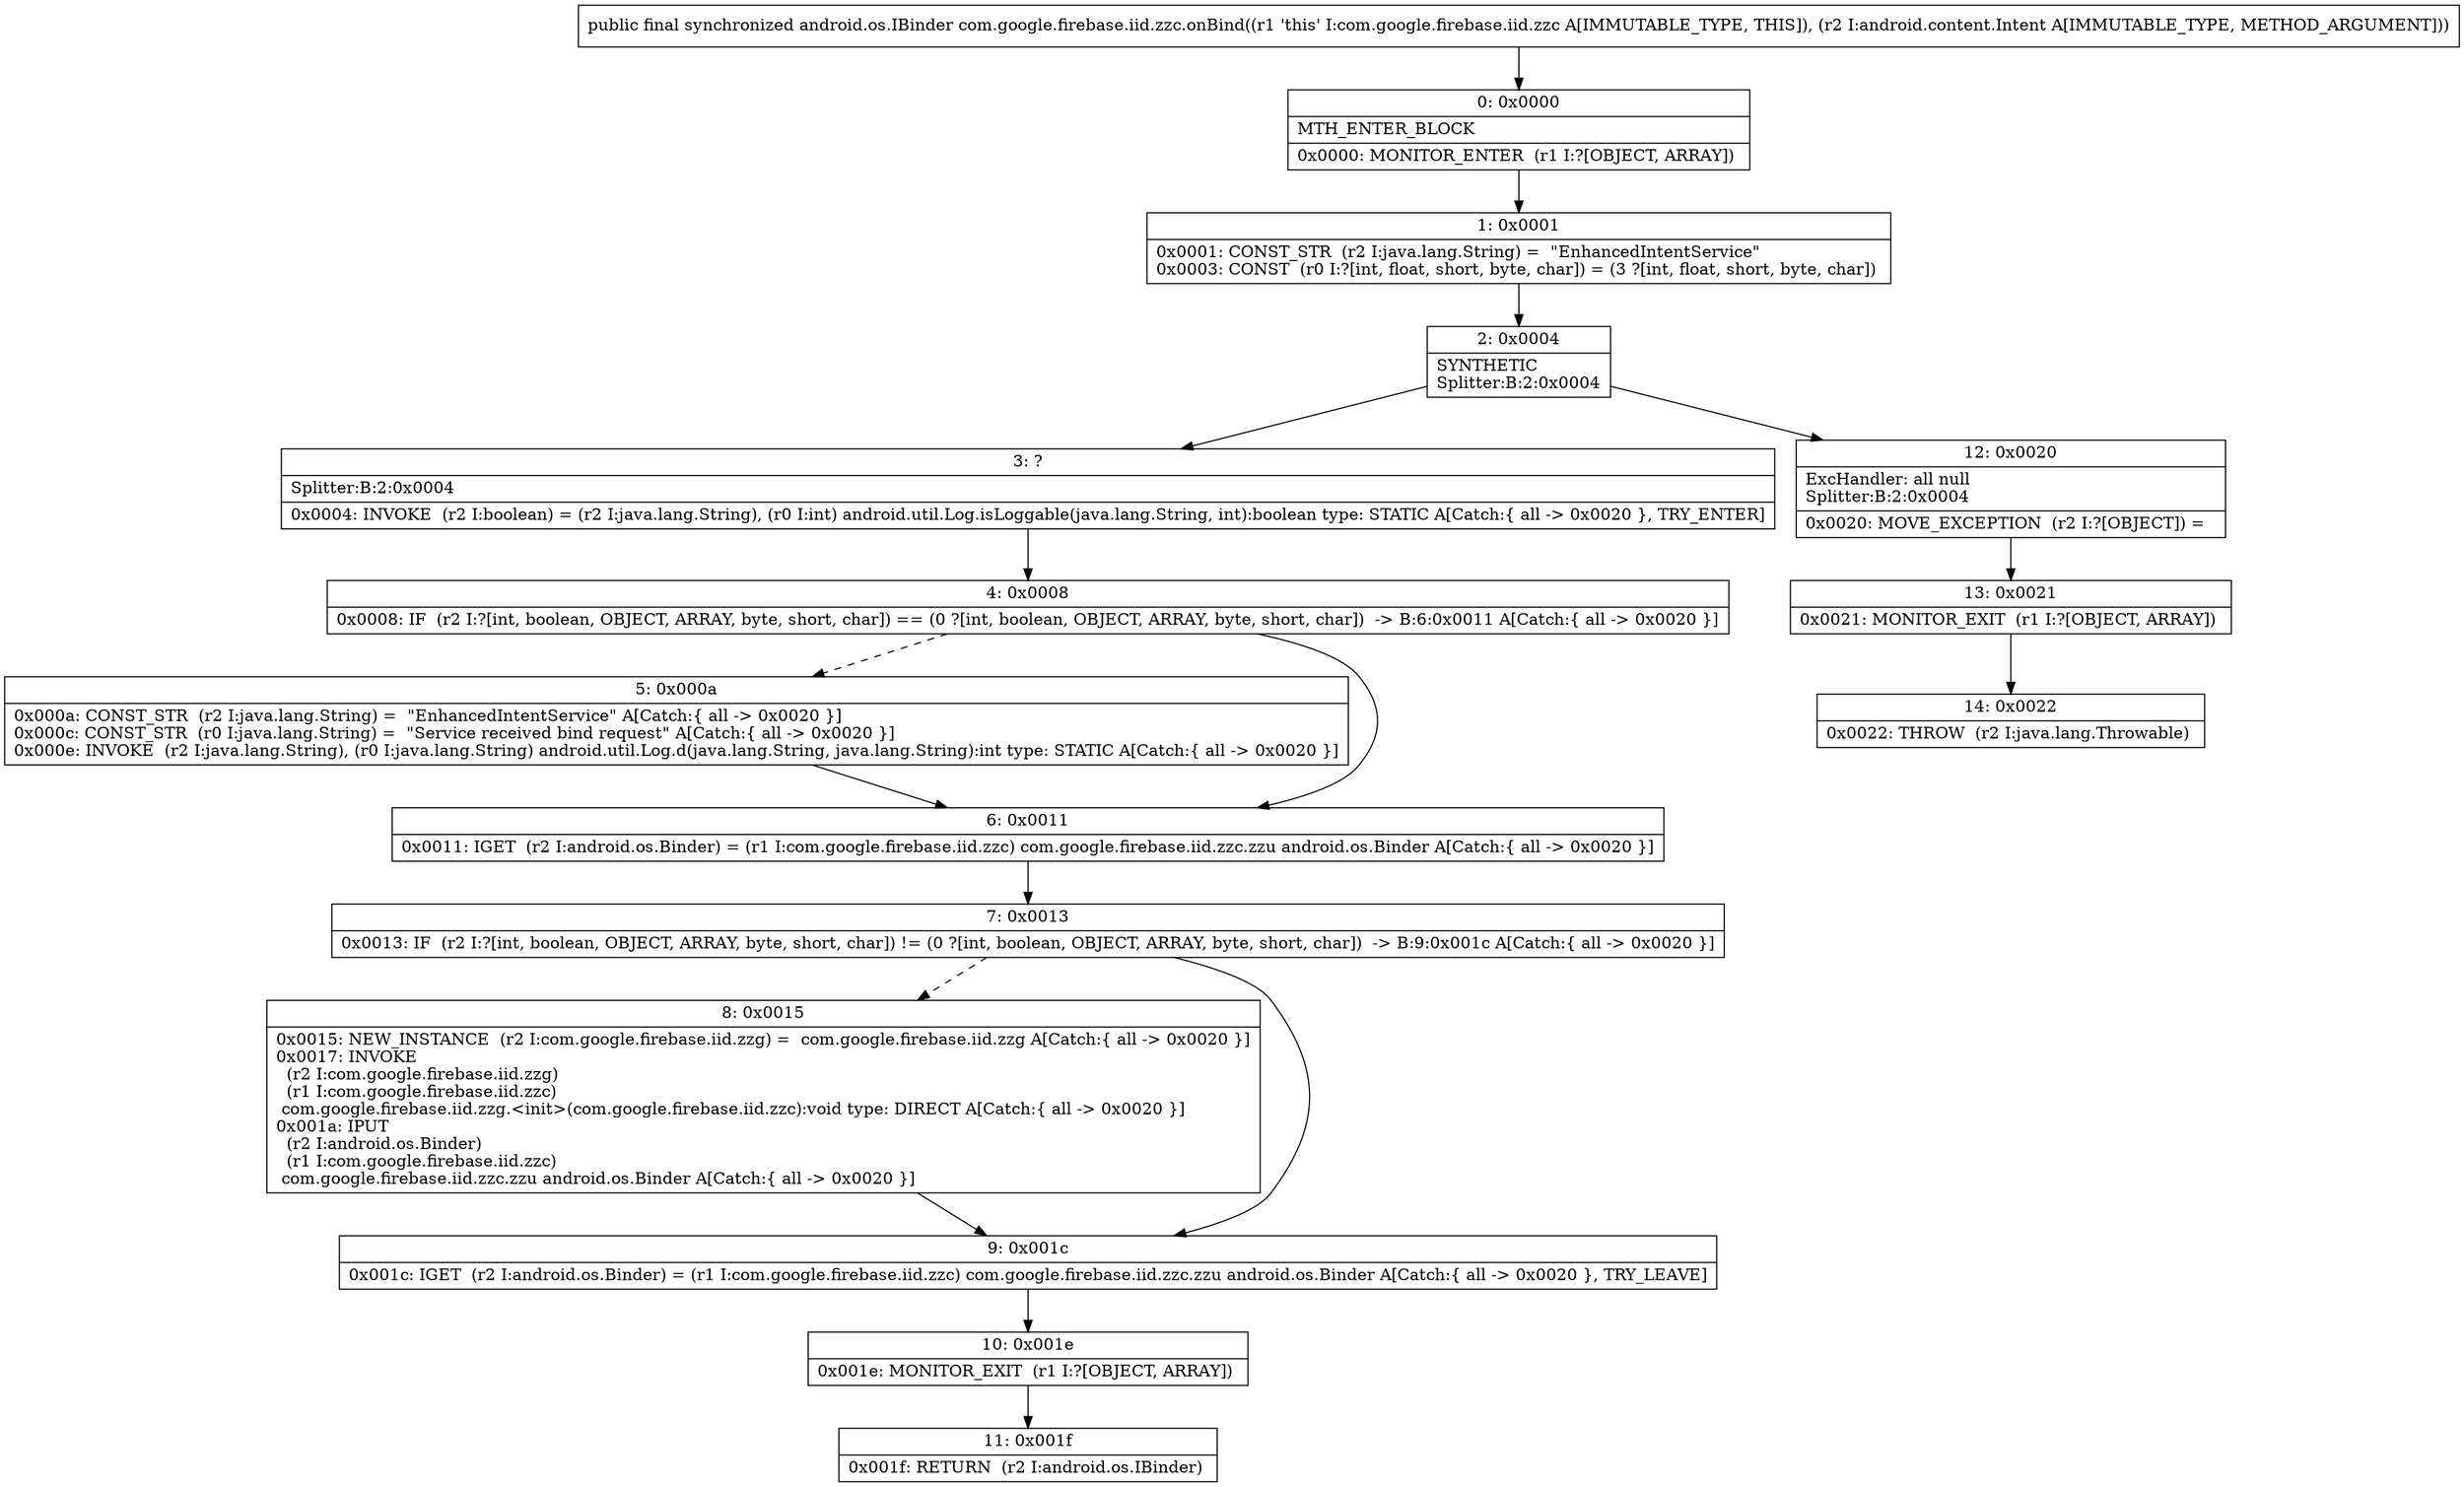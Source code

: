 digraph "CFG forcom.google.firebase.iid.zzc.onBind(Landroid\/content\/Intent;)Landroid\/os\/IBinder;" {
Node_0 [shape=record,label="{0\:\ 0x0000|MTH_ENTER_BLOCK\l|0x0000: MONITOR_ENTER  (r1 I:?[OBJECT, ARRAY]) \l}"];
Node_1 [shape=record,label="{1\:\ 0x0001|0x0001: CONST_STR  (r2 I:java.lang.String) =  \"EnhancedIntentService\" \l0x0003: CONST  (r0 I:?[int, float, short, byte, char]) = (3 ?[int, float, short, byte, char]) \l}"];
Node_2 [shape=record,label="{2\:\ 0x0004|SYNTHETIC\lSplitter:B:2:0x0004\l}"];
Node_3 [shape=record,label="{3\:\ ?|Splitter:B:2:0x0004\l|0x0004: INVOKE  (r2 I:boolean) = (r2 I:java.lang.String), (r0 I:int) android.util.Log.isLoggable(java.lang.String, int):boolean type: STATIC A[Catch:\{ all \-\> 0x0020 \}, TRY_ENTER]\l}"];
Node_4 [shape=record,label="{4\:\ 0x0008|0x0008: IF  (r2 I:?[int, boolean, OBJECT, ARRAY, byte, short, char]) == (0 ?[int, boolean, OBJECT, ARRAY, byte, short, char])  \-\> B:6:0x0011 A[Catch:\{ all \-\> 0x0020 \}]\l}"];
Node_5 [shape=record,label="{5\:\ 0x000a|0x000a: CONST_STR  (r2 I:java.lang.String) =  \"EnhancedIntentService\" A[Catch:\{ all \-\> 0x0020 \}]\l0x000c: CONST_STR  (r0 I:java.lang.String) =  \"Service received bind request\" A[Catch:\{ all \-\> 0x0020 \}]\l0x000e: INVOKE  (r2 I:java.lang.String), (r0 I:java.lang.String) android.util.Log.d(java.lang.String, java.lang.String):int type: STATIC A[Catch:\{ all \-\> 0x0020 \}]\l}"];
Node_6 [shape=record,label="{6\:\ 0x0011|0x0011: IGET  (r2 I:android.os.Binder) = (r1 I:com.google.firebase.iid.zzc) com.google.firebase.iid.zzc.zzu android.os.Binder A[Catch:\{ all \-\> 0x0020 \}]\l}"];
Node_7 [shape=record,label="{7\:\ 0x0013|0x0013: IF  (r2 I:?[int, boolean, OBJECT, ARRAY, byte, short, char]) != (0 ?[int, boolean, OBJECT, ARRAY, byte, short, char])  \-\> B:9:0x001c A[Catch:\{ all \-\> 0x0020 \}]\l}"];
Node_8 [shape=record,label="{8\:\ 0x0015|0x0015: NEW_INSTANCE  (r2 I:com.google.firebase.iid.zzg) =  com.google.firebase.iid.zzg A[Catch:\{ all \-\> 0x0020 \}]\l0x0017: INVOKE  \l  (r2 I:com.google.firebase.iid.zzg)\l  (r1 I:com.google.firebase.iid.zzc)\l com.google.firebase.iid.zzg.\<init\>(com.google.firebase.iid.zzc):void type: DIRECT A[Catch:\{ all \-\> 0x0020 \}]\l0x001a: IPUT  \l  (r2 I:android.os.Binder)\l  (r1 I:com.google.firebase.iid.zzc)\l com.google.firebase.iid.zzc.zzu android.os.Binder A[Catch:\{ all \-\> 0x0020 \}]\l}"];
Node_9 [shape=record,label="{9\:\ 0x001c|0x001c: IGET  (r2 I:android.os.Binder) = (r1 I:com.google.firebase.iid.zzc) com.google.firebase.iid.zzc.zzu android.os.Binder A[Catch:\{ all \-\> 0x0020 \}, TRY_LEAVE]\l}"];
Node_10 [shape=record,label="{10\:\ 0x001e|0x001e: MONITOR_EXIT  (r1 I:?[OBJECT, ARRAY]) \l}"];
Node_11 [shape=record,label="{11\:\ 0x001f|0x001f: RETURN  (r2 I:android.os.IBinder) \l}"];
Node_12 [shape=record,label="{12\:\ 0x0020|ExcHandler: all null\lSplitter:B:2:0x0004\l|0x0020: MOVE_EXCEPTION  (r2 I:?[OBJECT]) =  \l}"];
Node_13 [shape=record,label="{13\:\ 0x0021|0x0021: MONITOR_EXIT  (r1 I:?[OBJECT, ARRAY]) \l}"];
Node_14 [shape=record,label="{14\:\ 0x0022|0x0022: THROW  (r2 I:java.lang.Throwable) \l}"];
MethodNode[shape=record,label="{public final synchronized android.os.IBinder com.google.firebase.iid.zzc.onBind((r1 'this' I:com.google.firebase.iid.zzc A[IMMUTABLE_TYPE, THIS]), (r2 I:android.content.Intent A[IMMUTABLE_TYPE, METHOD_ARGUMENT])) }"];
MethodNode -> Node_0;
Node_0 -> Node_1;
Node_1 -> Node_2;
Node_2 -> Node_3;
Node_2 -> Node_12;
Node_3 -> Node_4;
Node_4 -> Node_5[style=dashed];
Node_4 -> Node_6;
Node_5 -> Node_6;
Node_6 -> Node_7;
Node_7 -> Node_8[style=dashed];
Node_7 -> Node_9;
Node_8 -> Node_9;
Node_9 -> Node_10;
Node_10 -> Node_11;
Node_12 -> Node_13;
Node_13 -> Node_14;
}

